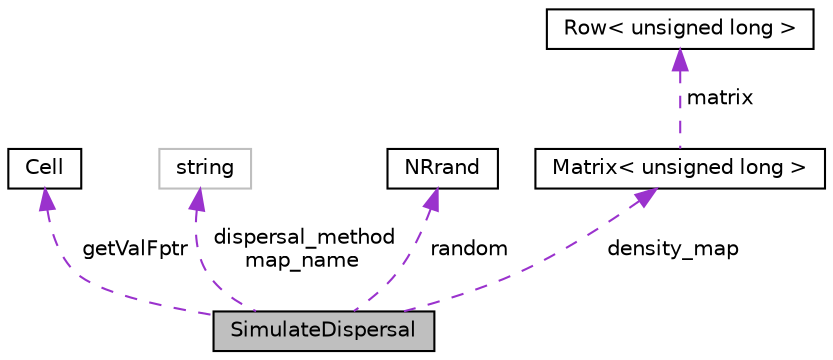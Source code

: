 digraph "SimulateDispersal"
{
  edge [fontname="Helvetica",fontsize="10",labelfontname="Helvetica",labelfontsize="10"];
  node [fontname="Helvetica",fontsize="10",shape=record];
  Node1 [label="SimulateDispersal",height=0.2,width=0.4,color="black", fillcolor="grey75", style="filled", fontcolor="black"];
  Node2 -> Node1 [dir="back",color="darkorchid3",fontsize="10",style="dashed",label=" getValFptr" ];
  Node2 [label="Cell",height=0.2,width=0.4,color="black", fillcolor="white", style="filled",URL="$struct_cell.html",tooltip="Simple structure containing the x and y positions of a cell. "];
  Node3 -> Node1 [dir="back",color="darkorchid3",fontsize="10",style="dashed",label=" dispersal_method\nmap_name" ];
  Node3 [label="string",height=0.2,width=0.4,color="grey75", fillcolor="white", style="filled"];
  Node4 -> Node1 [dir="back",color="darkorchid3",fontsize="10",style="dashed",label=" random" ];
  Node4 [label="NRrand",height=0.2,width=0.4,color="black", fillcolor="white", style="filled",URL="$class_n_rrand.html",tooltip="Contains the functions for random number generation. "];
  Node5 -> Node1 [dir="back",color="darkorchid3",fontsize="10",style="dashed",label=" density_map" ];
  Node5 [label="Matrix\< unsigned long \>",height=0.2,width=0.4,color="black", fillcolor="white", style="filled",URL="$class_matrix.html"];
  Node6 -> Node5 [dir="back",color="darkorchid3",fontsize="10",style="dashed",label=" matrix" ];
  Node6 [label="Row\< unsigned long \>",height=0.2,width=0.4,color="black", fillcolor="white", style="filled",URL="$class_row.html"];
}
